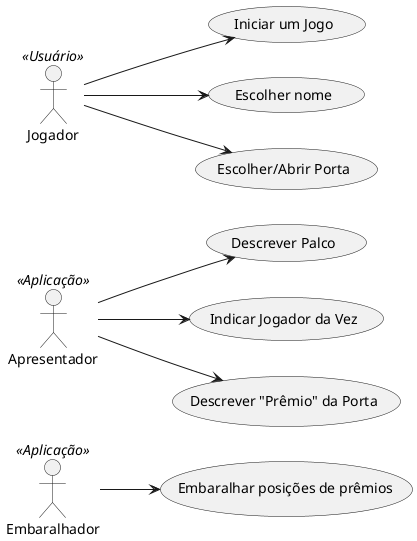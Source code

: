 @startuml
left to right direction
Embaralhador << Aplicação >>
Embaralhador --> (Embaralhar posições de prêmios)

Apresentador << Aplicação >>
Apresentador --> (Descrever Palco)
Apresentador --> (Indicar Jogador da Vez)
Apresentador --> (Descrever "Prêmio" da Porta)

Jogador << Usuário >>
Jogador --> (Iniciar um Jogo)
Jogador --> (Escolher nome)
Jogador --> (Escolher/Abrir Porta)
@enduml
